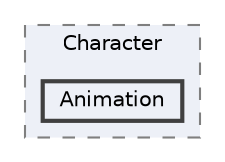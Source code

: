 digraph "C:/Users/むずでょ/Documents/Unity Projects/RMU-1-00-00-Research/Assets/RPGMaker/Codebase/Editor/MapEditor/Component/CommandEditor/Character/Animation"
{
 // LATEX_PDF_SIZE
  bgcolor="transparent";
  edge [fontname=Helvetica,fontsize=10,labelfontname=Helvetica,labelfontsize=10];
  node [fontname=Helvetica,fontsize=10,shape=box,height=0.2,width=0.4];
  compound=true
  subgraph clusterdir_43d1741cb4f49c16402aed1f6d3e20b6 {
    graph [ bgcolor="#edf0f7", pencolor="grey50", label="Character", fontname=Helvetica,fontsize=10 style="filled,dashed", URL="dir_43d1741cb4f49c16402aed1f6d3e20b6.html",tooltip=""]
  dir_18e7e8c1ef28aa7a62fea4c45d920595 [label="Animation", fillcolor="#edf0f7", color="grey25", style="filled,bold", URL="dir_18e7e8c1ef28aa7a62fea4c45d920595.html",tooltip=""];
  }
}
